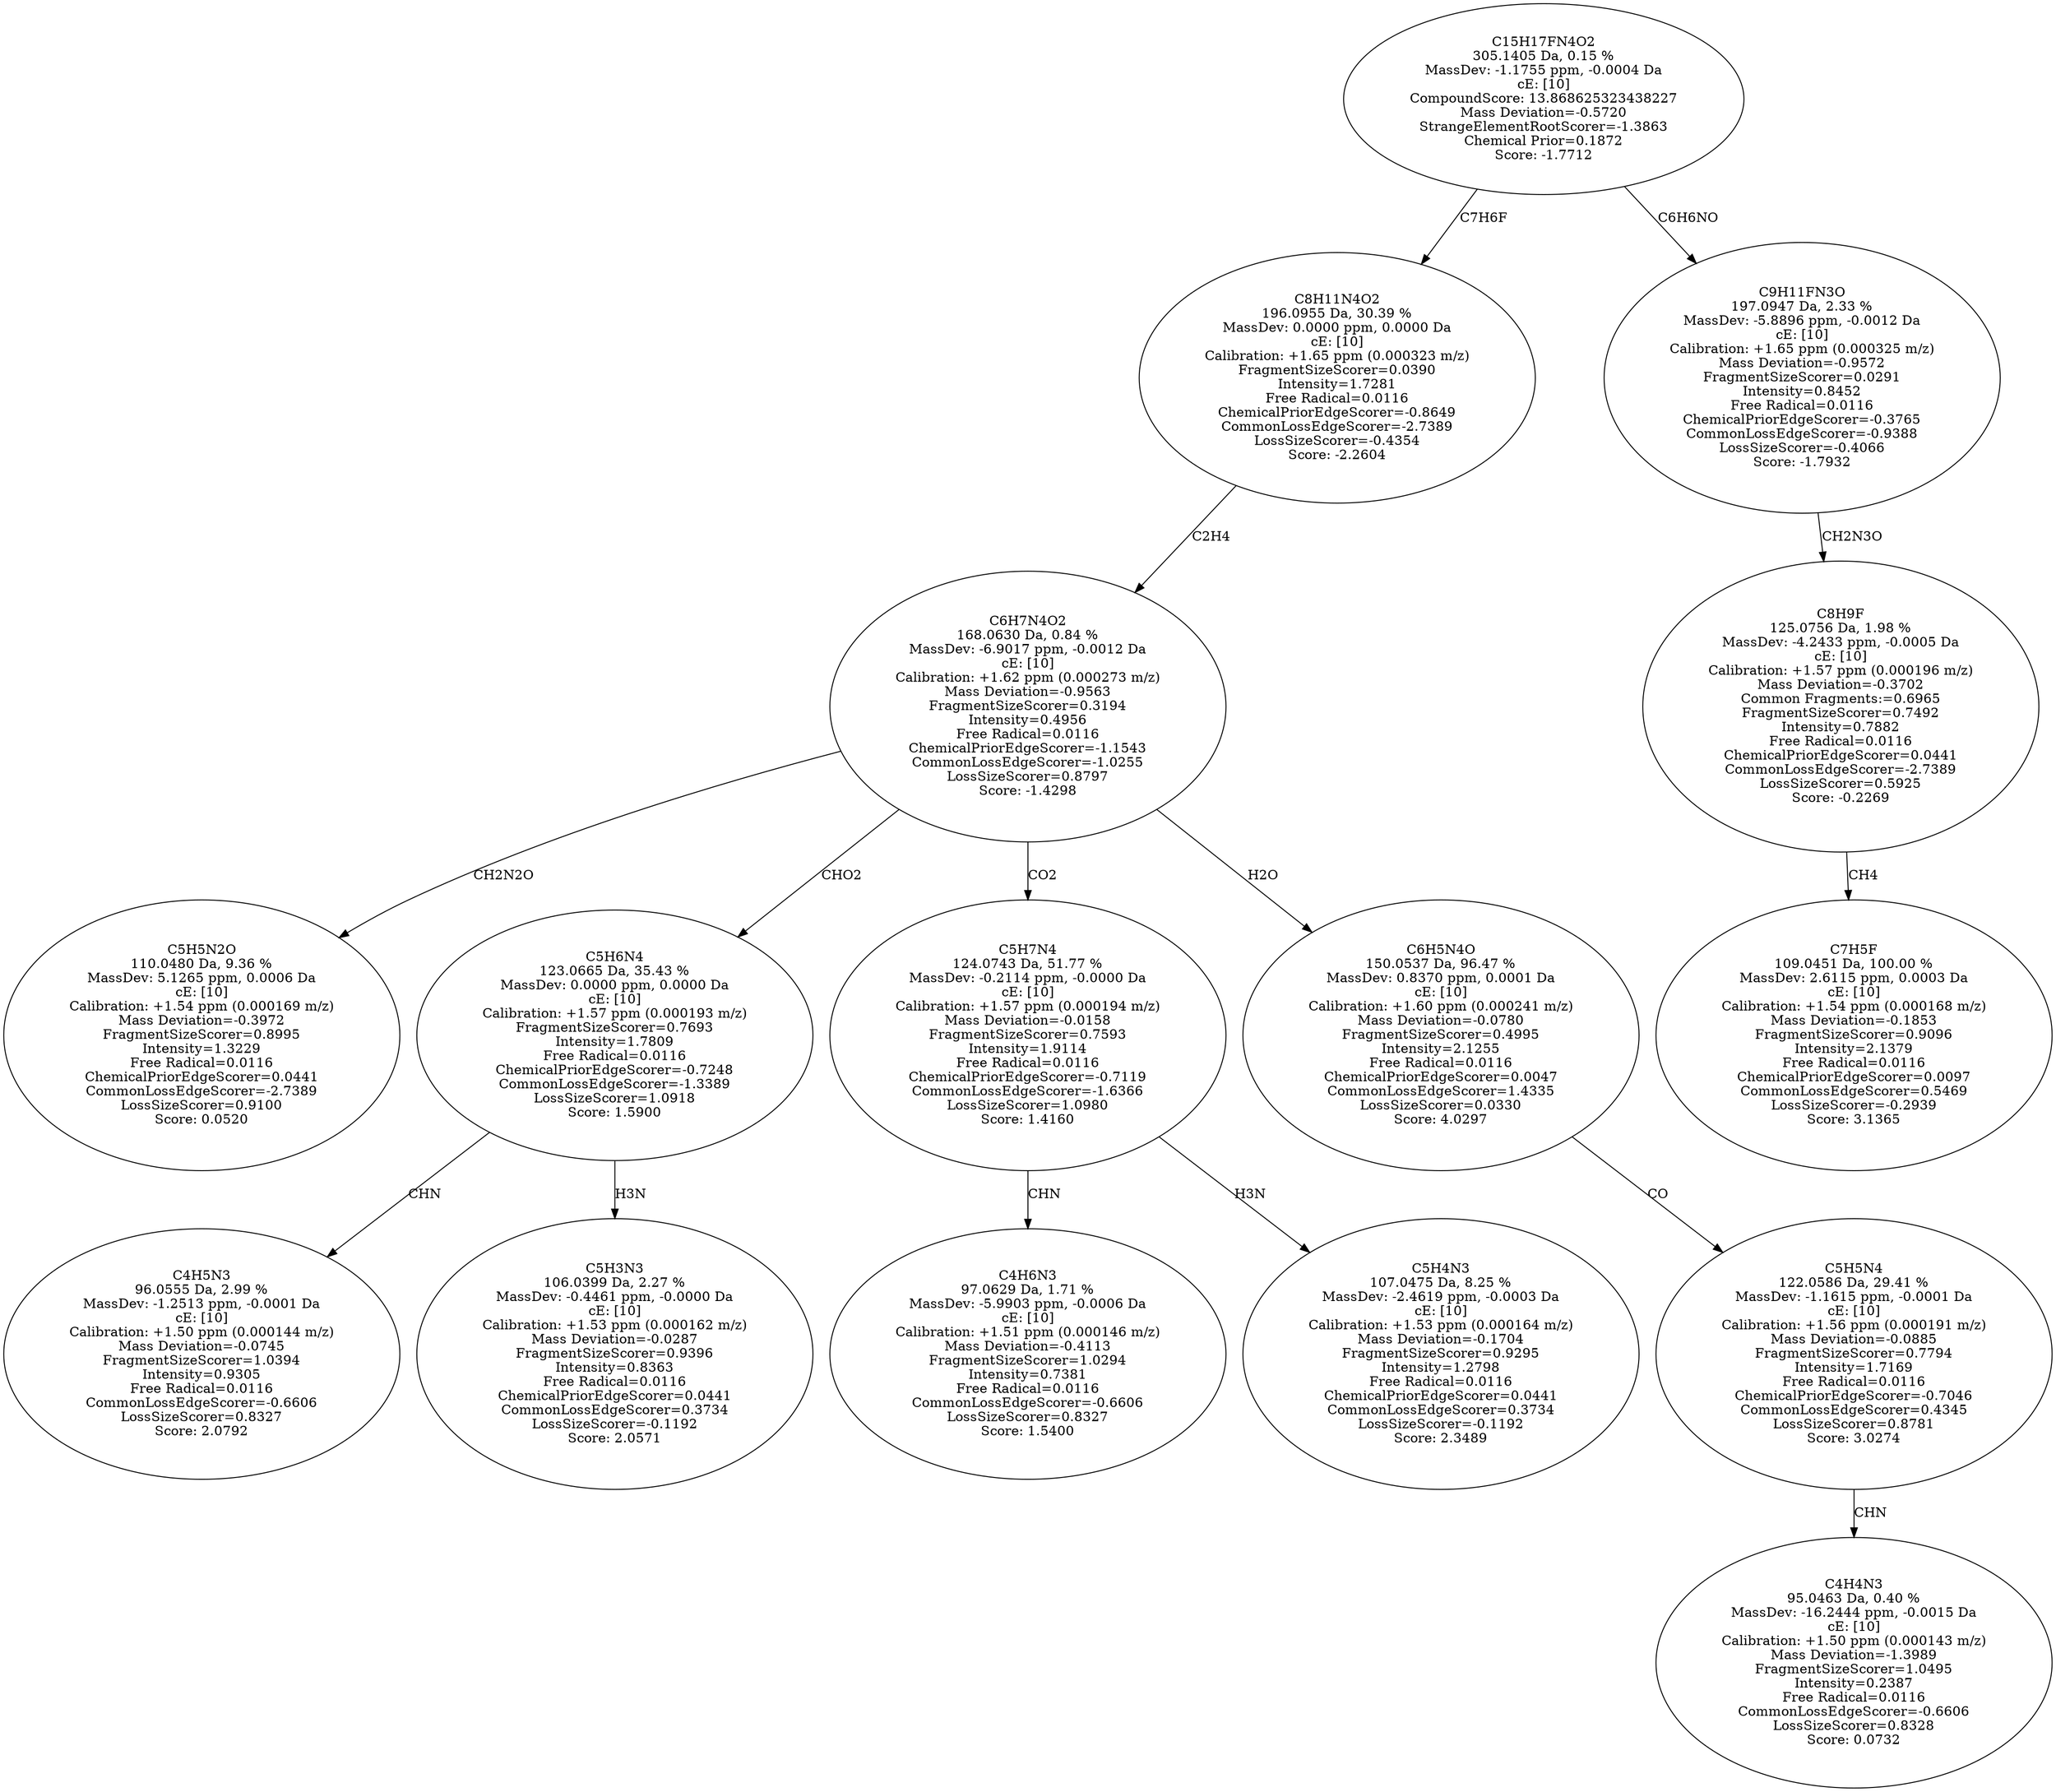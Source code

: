 strict digraph {
v1 [label="C5H5N2O\n110.0480 Da, 9.36 %\nMassDev: 5.1265 ppm, 0.0006 Da\ncE: [10]\nCalibration: +1.54 ppm (0.000169 m/z)\nMass Deviation=-0.3972\nFragmentSizeScorer=0.8995\nIntensity=1.3229\nFree Radical=0.0116\nChemicalPriorEdgeScorer=0.0441\nCommonLossEdgeScorer=-2.7389\nLossSizeScorer=0.9100\nScore: 0.0520"];
v2 [label="C4H5N3\n96.0555 Da, 2.99 %\nMassDev: -1.2513 ppm, -0.0001 Da\ncE: [10]\nCalibration: +1.50 ppm (0.000144 m/z)\nMass Deviation=-0.0745\nFragmentSizeScorer=1.0394\nIntensity=0.9305\nFree Radical=0.0116\nCommonLossEdgeScorer=-0.6606\nLossSizeScorer=0.8327\nScore: 2.0792"];
v3 [label="C5H3N3\n106.0399 Da, 2.27 %\nMassDev: -0.4461 ppm, -0.0000 Da\ncE: [10]\nCalibration: +1.53 ppm (0.000162 m/z)\nMass Deviation=-0.0287\nFragmentSizeScorer=0.9396\nIntensity=0.8363\nFree Radical=0.0116\nChemicalPriorEdgeScorer=0.0441\nCommonLossEdgeScorer=0.3734\nLossSizeScorer=-0.1192\nScore: 2.0571"];
v4 [label="C5H6N4\n123.0665 Da, 35.43 %\nMassDev: 0.0000 ppm, 0.0000 Da\ncE: [10]\nCalibration: +1.57 ppm (0.000193 m/z)\nFragmentSizeScorer=0.7693\nIntensity=1.7809\nFree Radical=0.0116\nChemicalPriorEdgeScorer=-0.7248\nCommonLossEdgeScorer=-1.3389\nLossSizeScorer=1.0918\nScore: 1.5900"];
v5 [label="C4H6N3\n97.0629 Da, 1.71 %\nMassDev: -5.9903 ppm, -0.0006 Da\ncE: [10]\nCalibration: +1.51 ppm (0.000146 m/z)\nMass Deviation=-0.4113\nFragmentSizeScorer=1.0294\nIntensity=0.7381\nFree Radical=0.0116\nCommonLossEdgeScorer=-0.6606\nLossSizeScorer=0.8327\nScore: 1.5400"];
v6 [label="C5H4N3\n107.0475 Da, 8.25 %\nMassDev: -2.4619 ppm, -0.0003 Da\ncE: [10]\nCalibration: +1.53 ppm (0.000164 m/z)\nMass Deviation=-0.1704\nFragmentSizeScorer=0.9295\nIntensity=1.2798\nFree Radical=0.0116\nChemicalPriorEdgeScorer=0.0441\nCommonLossEdgeScorer=0.3734\nLossSizeScorer=-0.1192\nScore: 2.3489"];
v7 [label="C5H7N4\n124.0743 Da, 51.77 %\nMassDev: -0.2114 ppm, -0.0000 Da\ncE: [10]\nCalibration: +1.57 ppm (0.000194 m/z)\nMass Deviation=-0.0158\nFragmentSizeScorer=0.7593\nIntensity=1.9114\nFree Radical=0.0116\nChemicalPriorEdgeScorer=-0.7119\nCommonLossEdgeScorer=-1.6366\nLossSizeScorer=1.0980\nScore: 1.4160"];
v8 [label="C4H4N3\n95.0463 Da, 0.40 %\nMassDev: -16.2444 ppm, -0.0015 Da\ncE: [10]\nCalibration: +1.50 ppm (0.000143 m/z)\nMass Deviation=-1.3989\nFragmentSizeScorer=1.0495\nIntensity=0.2387\nFree Radical=0.0116\nCommonLossEdgeScorer=-0.6606\nLossSizeScorer=0.8328\nScore: 0.0732"];
v9 [label="C5H5N4\n122.0586 Da, 29.41 %\nMassDev: -1.1615 ppm, -0.0001 Da\ncE: [10]\nCalibration: +1.56 ppm (0.000191 m/z)\nMass Deviation=-0.0885\nFragmentSizeScorer=0.7794\nIntensity=1.7169\nFree Radical=0.0116\nChemicalPriorEdgeScorer=-0.7046\nCommonLossEdgeScorer=0.4345\nLossSizeScorer=0.8781\nScore: 3.0274"];
v10 [label="C6H5N4O\n150.0537 Da, 96.47 %\nMassDev: 0.8370 ppm, 0.0001 Da\ncE: [10]\nCalibration: +1.60 ppm (0.000241 m/z)\nMass Deviation=-0.0780\nFragmentSizeScorer=0.4995\nIntensity=2.1255\nFree Radical=0.0116\nChemicalPriorEdgeScorer=0.0047\nCommonLossEdgeScorer=1.4335\nLossSizeScorer=0.0330\nScore: 4.0297"];
v11 [label="C6H7N4O2\n168.0630 Da, 0.84 %\nMassDev: -6.9017 ppm, -0.0012 Da\ncE: [10]\nCalibration: +1.62 ppm (0.000273 m/z)\nMass Deviation=-0.9563\nFragmentSizeScorer=0.3194\nIntensity=0.4956\nFree Radical=0.0116\nChemicalPriorEdgeScorer=-1.1543\nCommonLossEdgeScorer=-1.0255\nLossSizeScorer=0.8797\nScore: -1.4298"];
v12 [label="C8H11N4O2\n196.0955 Da, 30.39 %\nMassDev: 0.0000 ppm, 0.0000 Da\ncE: [10]\nCalibration: +1.65 ppm (0.000323 m/z)\nFragmentSizeScorer=0.0390\nIntensity=1.7281\nFree Radical=0.0116\nChemicalPriorEdgeScorer=-0.8649\nCommonLossEdgeScorer=-2.7389\nLossSizeScorer=-0.4354\nScore: -2.2604"];
v13 [label="C7H5F\n109.0451 Da, 100.00 %\nMassDev: 2.6115 ppm, 0.0003 Da\ncE: [10]\nCalibration: +1.54 ppm (0.000168 m/z)\nMass Deviation=-0.1853\nFragmentSizeScorer=0.9096\nIntensity=2.1379\nFree Radical=0.0116\nChemicalPriorEdgeScorer=0.0097\nCommonLossEdgeScorer=0.5469\nLossSizeScorer=-0.2939\nScore: 3.1365"];
v14 [label="C8H9F\n125.0756 Da, 1.98 %\nMassDev: -4.2433 ppm, -0.0005 Da\ncE: [10]\nCalibration: +1.57 ppm (0.000196 m/z)\nMass Deviation=-0.3702\nCommon Fragments:=0.6965\nFragmentSizeScorer=0.7492\nIntensity=0.7882\nFree Radical=0.0116\nChemicalPriorEdgeScorer=0.0441\nCommonLossEdgeScorer=-2.7389\nLossSizeScorer=0.5925\nScore: -0.2269"];
v15 [label="C9H11FN3O\n197.0947 Da, 2.33 %\nMassDev: -5.8896 ppm, -0.0012 Da\ncE: [10]\nCalibration: +1.65 ppm (0.000325 m/z)\nMass Deviation=-0.9572\nFragmentSizeScorer=0.0291\nIntensity=0.8452\nFree Radical=0.0116\nChemicalPriorEdgeScorer=-0.3765\nCommonLossEdgeScorer=-0.9388\nLossSizeScorer=-0.4066\nScore: -1.7932"];
v16 [label="C15H17FN4O2\n305.1405 Da, 0.15 %\nMassDev: -1.1755 ppm, -0.0004 Da\ncE: [10]\nCompoundScore: 13.868625323438227\nMass Deviation=-0.5720\nStrangeElementRootScorer=-1.3863\nChemical Prior=0.1872\nScore: -1.7712"];
v11 -> v1 [label="CH2N2O"];
v4 -> v2 [label="CHN"];
v4 -> v3 [label="H3N"];
v11 -> v4 [label="CHO2"];
v7 -> v5 [label="CHN"];
v7 -> v6 [label="H3N"];
v11 -> v7 [label="CO2"];
v9 -> v8 [label="CHN"];
v10 -> v9 [label="CO"];
v11 -> v10 [label="H2O"];
v12 -> v11 [label="C2H4"];
v16 -> v12 [label="C7H6F"];
v14 -> v13 [label="CH4"];
v15 -> v14 [label="CH2N3O"];
v16 -> v15 [label="C6H6NO"];
}